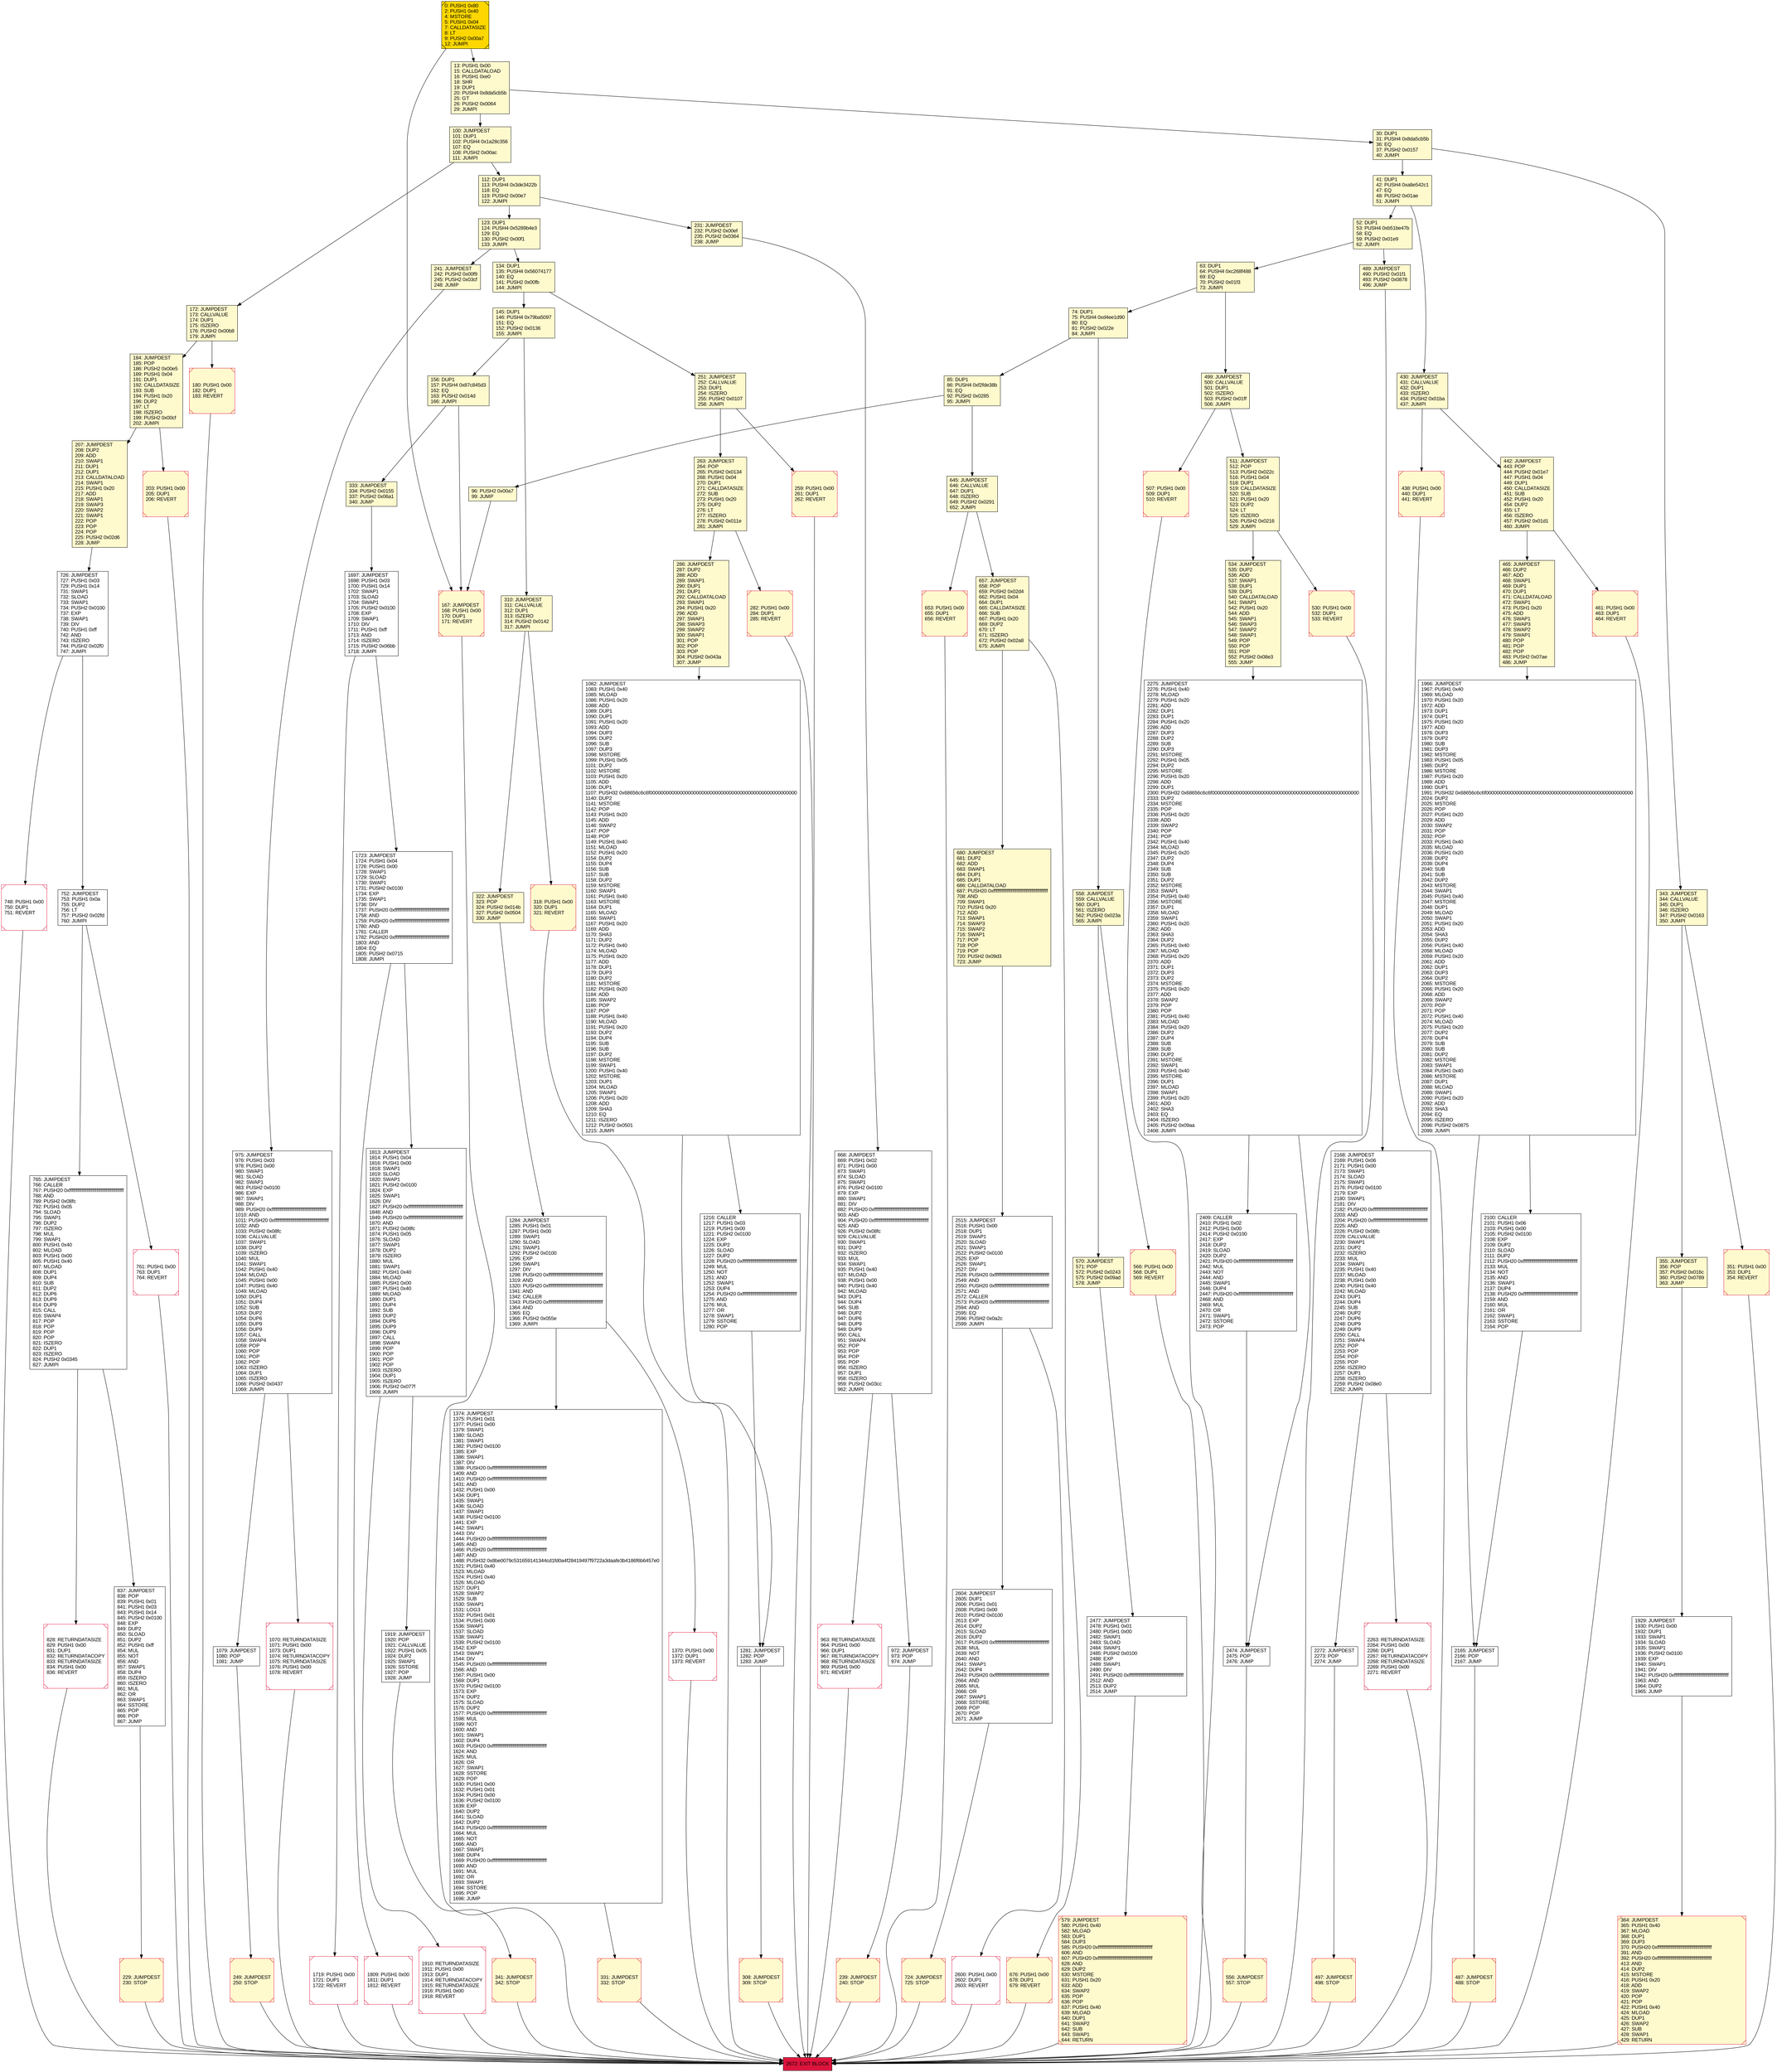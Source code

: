 digraph G {
bgcolor=transparent rankdir=UD;
node [shape=box style=filled color=black fillcolor=white fontname=arial fontcolor=black];
2515 [label="2515: JUMPDEST\l2516: PUSH1 0x00\l2518: DUP1\l2519: SWAP1\l2520: SLOAD\l2521: SWAP1\l2522: PUSH2 0x0100\l2525: EXP\l2526: SWAP1\l2527: DIV\l2528: PUSH20 0xffffffffffffffffffffffffffffffffffffffff\l2549: AND\l2550: PUSH20 0xffffffffffffffffffffffffffffffffffffffff\l2571: AND\l2572: CALLER\l2573: PUSH20 0xffffffffffffffffffffffffffffffffffffffff\l2594: AND\l2595: EQ\l2596: PUSH2 0x0a2c\l2599: JUMPI\l" ];
657 [label="657: JUMPDEST\l658: POP\l659: PUSH2 0x02d4\l662: PUSH1 0x04\l664: DUP1\l665: CALLDATASIZE\l666: SUB\l667: PUSH1 0x20\l669: DUP2\l670: LT\l671: ISZERO\l672: PUSH2 0x02a8\l675: JUMPI\l" fillcolor=lemonchiffon ];
184 [label="184: JUMPDEST\l185: POP\l186: PUSH2 0x00e5\l189: PUSH1 0x04\l191: DUP1\l192: CALLDATASIZE\l193: SUB\l194: PUSH1 0x20\l196: DUP2\l197: LT\l198: ISZERO\l199: PUSH2 0x00cf\l202: JUMPI\l" fillcolor=lemonchiffon ];
355 [label="355: JUMPDEST\l356: POP\l357: PUSH2 0x016c\l360: PUSH2 0x0789\l363: JUMP\l" fillcolor=lemonchiffon ];
676 [label="676: PUSH1 0x00\l678: DUP1\l679: REVERT\l" fillcolor=lemonchiffon shape=Msquare color=crimson ];
134 [label="134: DUP1\l135: PUSH4 0x56074177\l140: EQ\l141: PUSH2 0x00fb\l144: JUMPI\l" fillcolor=lemonchiffon ];
579 [label="579: JUMPDEST\l580: PUSH1 0x40\l582: MLOAD\l583: DUP1\l584: DUP3\l585: PUSH20 0xffffffffffffffffffffffffffffffffffffffff\l606: AND\l607: PUSH20 0xffffffffffffffffffffffffffffffffffffffff\l628: AND\l629: DUP2\l630: MSTORE\l631: PUSH1 0x20\l633: ADD\l634: SWAP2\l635: POP\l636: POP\l637: PUSH1 0x40\l639: MLOAD\l640: DUP1\l641: SWAP2\l642: SUB\l643: SWAP1\l644: RETURN\l" fillcolor=lemonchiffon shape=Msquare color=crimson ];
1079 [label="1079: JUMPDEST\l1080: POP\l1081: JUMP\l" ];
975 [label="975: JUMPDEST\l976: PUSH1 0x03\l978: PUSH1 0x00\l980: SWAP1\l981: SLOAD\l982: SWAP1\l983: PUSH2 0x0100\l986: EXP\l987: SWAP1\l988: DIV\l989: PUSH20 0xffffffffffffffffffffffffffffffffffffffff\l1010: AND\l1011: PUSH20 0xffffffffffffffffffffffffffffffffffffffff\l1032: AND\l1033: PUSH2 0x08fc\l1036: CALLVALUE\l1037: SWAP1\l1038: DUP2\l1039: ISZERO\l1040: MUL\l1041: SWAP1\l1042: PUSH1 0x40\l1044: MLOAD\l1045: PUSH1 0x00\l1047: PUSH1 0x40\l1049: MLOAD\l1050: DUP1\l1051: DUP4\l1052: SUB\l1053: DUP2\l1054: DUP6\l1055: DUP9\l1056: DUP9\l1057: CALL\l1058: SWAP4\l1059: POP\l1060: POP\l1061: POP\l1062: POP\l1063: ISZERO\l1064: DUP1\l1065: ISZERO\l1066: PUSH2 0x0437\l1069: JUMPI\l" ];
1697 [label="1697: JUMPDEST\l1698: PUSH1 0x03\l1700: PUSH1 0x14\l1702: SWAP1\l1703: SLOAD\l1704: SWAP1\l1705: PUSH2 0x0100\l1708: EXP\l1709: SWAP1\l1710: DIV\l1711: PUSH1 0xff\l1713: AND\l1714: ISZERO\l1715: PUSH2 0x06bb\l1718: JUMPI\l" ];
180 [label="180: PUSH1 0x00\l182: DUP1\l183: REVERT\l" fillcolor=lemonchiffon shape=Msquare color=crimson ];
1719 [label="1719: PUSH1 0x00\l1721: DUP1\l1722: REVERT\l" shape=Msquare color=crimson ];
438 [label="438: PUSH1 0x00\l440: DUP1\l441: REVERT\l" fillcolor=lemonchiffon shape=Msquare color=crimson ];
41 [label="41: DUP1\l42: PUSH4 0xa8e542c1\l47: EQ\l48: PUSH2 0x01ae\l51: JUMPI\l" fillcolor=lemonchiffon ];
1919 [label="1919: JUMPDEST\l1920: POP\l1921: CALLVALUE\l1922: PUSH1 0x05\l1924: DUP2\l1925: SWAP1\l1926: SSTORE\l1927: POP\l1928: JUMP\l" ];
2409 [label="2409: CALLER\l2410: PUSH1 0x02\l2412: PUSH1 0x00\l2414: PUSH2 0x0100\l2417: EXP\l2418: DUP2\l2419: SLOAD\l2420: DUP2\l2421: PUSH20 0xffffffffffffffffffffffffffffffffffffffff\l2442: MUL\l2443: NOT\l2444: AND\l2445: SWAP1\l2446: DUP4\l2447: PUSH20 0xffffffffffffffffffffffffffffffffffffffff\l2468: AND\l2469: MUL\l2470: OR\l2471: SWAP1\l2472: SSTORE\l2473: POP\l" ];
1216 [label="1216: CALLER\l1217: PUSH1 0x03\l1219: PUSH1 0x00\l1221: PUSH2 0x0100\l1224: EXP\l1225: DUP2\l1226: SLOAD\l1227: DUP2\l1228: PUSH20 0xffffffffffffffffffffffffffffffffffffffff\l1249: MUL\l1250: NOT\l1251: AND\l1252: SWAP1\l1253: DUP4\l1254: PUSH20 0xffffffffffffffffffffffffffffffffffffffff\l1275: AND\l1276: MUL\l1277: OR\l1278: SWAP1\l1279: SSTORE\l1280: POP\l" ];
251 [label="251: JUMPDEST\l252: CALLVALUE\l253: DUP1\l254: ISZERO\l255: PUSH2 0x0107\l258: JUMPI\l" fillcolor=lemonchiffon ];
1281 [label="1281: JUMPDEST\l1282: POP\l1283: JUMP\l" ];
1723 [label="1723: JUMPDEST\l1724: PUSH1 0x04\l1726: PUSH1 0x00\l1728: SWAP1\l1729: SLOAD\l1730: SWAP1\l1731: PUSH2 0x0100\l1734: EXP\l1735: SWAP1\l1736: DIV\l1737: PUSH20 0xffffffffffffffffffffffffffffffffffffffff\l1758: AND\l1759: PUSH20 0xffffffffffffffffffffffffffffffffffffffff\l1780: AND\l1781: CALLER\l1782: PUSH20 0xffffffffffffffffffffffffffffffffffffffff\l1803: AND\l1804: EQ\l1805: PUSH2 0x0715\l1808: JUMPI\l" ];
828 [label="828: RETURNDATASIZE\l829: PUSH1 0x00\l831: DUP1\l832: RETURNDATACOPY\l833: RETURNDATASIZE\l834: PUSH1 0x00\l836: REVERT\l" shape=Msquare color=crimson ];
322 [label="322: JUMPDEST\l323: POP\l324: PUSH2 0x014b\l327: PUSH2 0x0504\l330: JUMP\l" fillcolor=lemonchiffon ];
765 [label="765: JUMPDEST\l766: CALLER\l767: PUSH20 0xffffffffffffffffffffffffffffffffffffffff\l788: AND\l789: PUSH2 0x08fc\l792: PUSH1 0x05\l794: SLOAD\l795: SWAP1\l796: DUP2\l797: ISZERO\l798: MUL\l799: SWAP1\l800: PUSH1 0x40\l802: MLOAD\l803: PUSH1 0x00\l805: PUSH1 0x40\l807: MLOAD\l808: DUP1\l809: DUP4\l810: SUB\l811: DUP2\l812: DUP6\l813: DUP9\l814: DUP9\l815: CALL\l816: SWAP4\l817: POP\l818: POP\l819: POP\l820: POP\l821: ISZERO\l822: DUP1\l823: ISZERO\l824: PUSH2 0x0345\l827: JUMPI\l" ];
653 [label="653: PUSH1 0x00\l655: DUP1\l656: REVERT\l" fillcolor=lemonchiffon shape=Msquare color=crimson ];
2477 [label="2477: JUMPDEST\l2478: PUSH1 0x01\l2480: PUSH1 0x00\l2482: SWAP1\l2483: SLOAD\l2484: SWAP1\l2485: PUSH2 0x0100\l2488: EXP\l2489: SWAP1\l2490: DIV\l2491: PUSH20 0xffffffffffffffffffffffffffffffffffffffff\l2512: AND\l2513: DUP2\l2514: JUMP\l" ];
63 [label="63: DUP1\l64: PUSH4 0xc268f488\l69: EQ\l70: PUSH2 0x01f3\l73: JUMPI\l" fillcolor=lemonchiffon ];
1070 [label="1070: RETURNDATASIZE\l1071: PUSH1 0x00\l1073: DUP1\l1074: RETURNDATACOPY\l1075: RETURNDATASIZE\l1076: PUSH1 0x00\l1078: REVERT\l" shape=Msquare color=crimson ];
74 [label="74: DUP1\l75: PUSH4 0xd4ee1d90\l80: EQ\l81: PUSH2 0x022e\l84: JUMPI\l" fillcolor=lemonchiffon ];
364 [label="364: JUMPDEST\l365: PUSH1 0x40\l367: MLOAD\l368: DUP1\l369: DUP3\l370: PUSH20 0xffffffffffffffffffffffffffffffffffffffff\l391: AND\l392: PUSH20 0xffffffffffffffffffffffffffffffffffffffff\l413: AND\l414: DUP2\l415: MSTORE\l416: PUSH1 0x20\l418: ADD\l419: SWAP2\l420: POP\l421: POP\l422: PUSH1 0x40\l424: MLOAD\l425: DUP1\l426: SWAP2\l427: SUB\l428: SWAP1\l429: RETURN\l" fillcolor=lemonchiffon shape=Msquare color=crimson ];
724 [label="724: JUMPDEST\l725: STOP\l" fillcolor=lemonchiffon shape=Msquare color=crimson ];
1813 [label="1813: JUMPDEST\l1814: PUSH1 0x04\l1816: PUSH1 0x00\l1818: SWAP1\l1819: SLOAD\l1820: SWAP1\l1821: PUSH2 0x0100\l1824: EXP\l1825: SWAP1\l1826: DIV\l1827: PUSH20 0xffffffffffffffffffffffffffffffffffffffff\l1848: AND\l1849: PUSH20 0xffffffffffffffffffffffffffffffffffffffff\l1870: AND\l1871: PUSH2 0x08fc\l1874: PUSH1 0x05\l1876: SLOAD\l1877: SWAP1\l1878: DUP2\l1879: ISZERO\l1880: MUL\l1881: SWAP1\l1882: PUSH1 0x40\l1884: MLOAD\l1885: PUSH1 0x00\l1887: PUSH1 0x40\l1889: MLOAD\l1890: DUP1\l1891: DUP4\l1892: SUB\l1893: DUP2\l1894: DUP6\l1895: DUP9\l1896: DUP9\l1897: CALL\l1898: SWAP4\l1899: POP\l1900: POP\l1901: POP\l1902: POP\l1903: ISZERO\l1904: DUP1\l1905: ISZERO\l1906: PUSH2 0x077f\l1909: JUMPI\l" ];
343 [label="343: JUMPDEST\l344: CALLVALUE\l345: DUP1\l346: ISZERO\l347: PUSH2 0x0163\l350: JUMPI\l" fillcolor=lemonchiffon ];
748 [label="748: PUSH1 0x00\l750: DUP1\l751: REVERT\l" shape=Msquare color=crimson ];
558 [label="558: JUMPDEST\l559: CALLVALUE\l560: DUP1\l561: ISZERO\l562: PUSH2 0x023a\l565: JUMPI\l" fillcolor=lemonchiffon ];
172 [label="172: JUMPDEST\l173: CALLVALUE\l174: DUP1\l175: ISZERO\l176: PUSH2 0x00b8\l179: JUMPI\l" fillcolor=lemonchiffon ];
1082 [label="1082: JUMPDEST\l1083: PUSH1 0x40\l1085: MLOAD\l1086: PUSH1 0x20\l1088: ADD\l1089: DUP1\l1090: DUP1\l1091: PUSH1 0x20\l1093: ADD\l1094: DUP3\l1095: DUP2\l1096: SUB\l1097: DUP3\l1098: MSTORE\l1099: PUSH1 0x05\l1101: DUP2\l1102: MSTORE\l1103: PUSH1 0x20\l1105: ADD\l1106: DUP1\l1107: PUSH32 0x68656c6c6f000000000000000000000000000000000000000000000000000000\l1140: DUP2\l1141: MSTORE\l1142: POP\l1143: PUSH1 0x20\l1145: ADD\l1146: SWAP2\l1147: POP\l1148: POP\l1149: PUSH1 0x40\l1151: MLOAD\l1152: PUSH1 0x20\l1154: DUP2\l1155: DUP4\l1156: SUB\l1157: SUB\l1158: DUP2\l1159: MSTORE\l1160: SWAP1\l1161: PUSH1 0x40\l1163: MSTORE\l1164: DUP1\l1165: MLOAD\l1166: SWAP1\l1167: PUSH1 0x20\l1169: ADD\l1170: SHA3\l1171: DUP2\l1172: PUSH1 0x40\l1174: MLOAD\l1175: PUSH1 0x20\l1177: ADD\l1178: DUP1\l1179: DUP3\l1180: DUP2\l1181: MSTORE\l1182: PUSH1 0x20\l1184: ADD\l1185: SWAP2\l1186: POP\l1187: POP\l1188: PUSH1 0x40\l1190: MLOAD\l1191: PUSH1 0x20\l1193: DUP2\l1194: DUP4\l1195: SUB\l1196: SUB\l1197: DUP2\l1198: MSTORE\l1199: SWAP1\l1200: PUSH1 0x40\l1202: MSTORE\l1203: DUP1\l1204: MLOAD\l1205: SWAP1\l1206: PUSH1 0x20\l1208: ADD\l1209: SHA3\l1210: EQ\l1211: ISZERO\l1212: PUSH2 0x0501\l1215: JUMPI\l" ];
100 [label="100: JUMPDEST\l101: DUP1\l102: PUSH4 0x1a28c356\l107: EQ\l108: PUSH2 0x00ac\l111: JUMPI\l" fillcolor=lemonchiffon ];
2165 [label="2165: JUMPDEST\l2166: POP\l2167: JUMP\l" ];
752 [label="752: JUMPDEST\l753: PUSH1 0x0a\l755: DUP2\l756: LT\l757: PUSH2 0x02fd\l760: JUMPI\l" ];
761 [label="761: PUSH1 0x00\l763: DUP1\l764: REVERT\l" shape=Msquare color=crimson ];
156 [label="156: DUP1\l157: PUSH4 0x87c845d3\l162: EQ\l163: PUSH2 0x014d\l166: JUMPI\l" fillcolor=lemonchiffon ];
507 [label="507: PUSH1 0x00\l509: DUP1\l510: REVERT\l" fillcolor=lemonchiffon shape=Msquare color=crimson ];
442 [label="442: JUMPDEST\l443: POP\l444: PUSH2 0x01e7\l447: PUSH1 0x04\l449: DUP1\l450: CALLDATASIZE\l451: SUB\l452: PUSH1 0x20\l454: DUP2\l455: LT\l456: ISZERO\l457: PUSH2 0x01d1\l460: JUMPI\l" fillcolor=lemonchiffon ];
2100 [label="2100: CALLER\l2101: PUSH1 0x06\l2103: PUSH1 0x00\l2105: PUSH2 0x0100\l2108: EXP\l2109: DUP2\l2110: SLOAD\l2111: DUP2\l2112: PUSH20 0xffffffffffffffffffffffffffffffffffffffff\l2133: MUL\l2134: NOT\l2135: AND\l2136: SWAP1\l2137: DUP4\l2138: PUSH20 0xffffffffffffffffffffffffffffffffffffffff\l2159: AND\l2160: MUL\l2161: OR\l2162: SWAP1\l2163: SSTORE\l2164: POP\l" ];
497 [label="497: JUMPDEST\l498: STOP\l" fillcolor=lemonchiffon shape=Msquare color=crimson ];
726 [label="726: JUMPDEST\l727: PUSH1 0x03\l729: PUSH1 0x14\l731: SWAP1\l732: SLOAD\l733: SWAP1\l734: PUSH2 0x0100\l737: EXP\l738: SWAP1\l739: DIV\l740: PUSH1 0xff\l742: AND\l743: ISZERO\l744: PUSH2 0x02f0\l747: JUMPI\l" ];
203 [label="203: PUSH1 0x00\l205: DUP1\l206: REVERT\l" fillcolor=lemonchiffon shape=Msquare color=crimson ];
461 [label="461: PUSH1 0x00\l463: DUP1\l464: REVERT\l" fillcolor=lemonchiffon shape=Msquare color=crimson ];
249 [label="249: JUMPDEST\l250: STOP\l" fillcolor=lemonchiffon shape=Msquare color=crimson ];
1910 [label="1910: RETURNDATASIZE\l1911: PUSH1 0x00\l1913: DUP1\l1914: RETURNDATACOPY\l1915: RETURNDATASIZE\l1916: PUSH1 0x00\l1918: REVERT\l" shape=Msquare color=crimson ];
145 [label="145: DUP1\l146: PUSH4 0x79ba5097\l151: EQ\l152: PUSH2 0x0136\l155: JUMPI\l" fillcolor=lemonchiffon ];
2672 [label="2672: EXIT BLOCK\l" fillcolor=crimson ];
229 [label="229: JUMPDEST\l230: STOP\l" fillcolor=lemonchiffon shape=Msquare color=crimson ];
85 [label="85: DUP1\l86: PUSH4 0xf2fde38b\l91: EQ\l92: PUSH2 0x0285\l95: JUMPI\l" fillcolor=lemonchiffon ];
487 [label="487: JUMPDEST\l488: STOP\l" fillcolor=lemonchiffon shape=Msquare color=crimson ];
868 [label="868: JUMPDEST\l869: PUSH1 0x02\l871: PUSH1 0x00\l873: SWAP1\l874: SLOAD\l875: SWAP1\l876: PUSH2 0x0100\l879: EXP\l880: SWAP1\l881: DIV\l882: PUSH20 0xffffffffffffffffffffffffffffffffffffffff\l903: AND\l904: PUSH20 0xffffffffffffffffffffffffffffffffffffffff\l925: AND\l926: PUSH2 0x08fc\l929: CALLVALUE\l930: SWAP1\l931: DUP2\l932: ISZERO\l933: MUL\l934: SWAP1\l935: PUSH1 0x40\l937: MLOAD\l938: PUSH1 0x00\l940: PUSH1 0x40\l942: MLOAD\l943: DUP1\l944: DUP4\l945: SUB\l946: DUP2\l947: DUP6\l948: DUP9\l949: DUP9\l950: CALL\l951: SWAP4\l952: POP\l953: POP\l954: POP\l955: POP\l956: ISZERO\l957: DUP1\l958: ISZERO\l959: PUSH2 0x03cc\l962: JUMPI\l" ];
239 [label="239: JUMPDEST\l240: STOP\l" fillcolor=lemonchiffon shape=Msquare color=crimson ];
1284 [label="1284: JUMPDEST\l1285: PUSH1 0x01\l1287: PUSH1 0x00\l1289: SWAP1\l1290: SLOAD\l1291: SWAP1\l1292: PUSH2 0x0100\l1295: EXP\l1296: SWAP1\l1297: DIV\l1298: PUSH20 0xffffffffffffffffffffffffffffffffffffffff\l1319: AND\l1320: PUSH20 0xffffffffffffffffffffffffffffffffffffffff\l1341: AND\l1342: CALLER\l1343: PUSH20 0xffffffffffffffffffffffffffffffffffffffff\l1364: AND\l1365: EQ\l1366: PUSH2 0x055e\l1369: JUMPI\l" ];
2168 [label="2168: JUMPDEST\l2169: PUSH1 0x06\l2171: PUSH1 0x00\l2173: SWAP1\l2174: SLOAD\l2175: SWAP1\l2176: PUSH2 0x0100\l2179: EXP\l2180: SWAP1\l2181: DIV\l2182: PUSH20 0xffffffffffffffffffffffffffffffffffffffff\l2203: AND\l2204: PUSH20 0xffffffffffffffffffffffffffffffffffffffff\l2225: AND\l2226: PUSH2 0x08fc\l2229: CALLVALUE\l2230: SWAP1\l2231: DUP2\l2232: ISZERO\l2233: MUL\l2234: SWAP1\l2235: PUSH1 0x40\l2237: MLOAD\l2238: PUSH1 0x00\l2240: PUSH1 0x40\l2242: MLOAD\l2243: DUP1\l2244: DUP4\l2245: SUB\l2246: DUP2\l2247: DUP6\l2248: DUP9\l2249: DUP9\l2250: CALL\l2251: SWAP4\l2252: POP\l2253: POP\l2254: POP\l2255: POP\l2256: ISZERO\l2257: DUP1\l2258: ISZERO\l2259: PUSH2 0x08e0\l2262: JUMPI\l" ];
2600 [label="2600: PUSH1 0x00\l2602: DUP1\l2603: REVERT\l" shape=Msquare color=crimson ];
2474 [label="2474: JUMPDEST\l2475: POP\l2476: JUMP\l" ];
30 [label="30: DUP1\l31: PUSH4 0x8da5cb5b\l36: EQ\l37: PUSH2 0x0157\l40: JUMPI\l" fillcolor=lemonchiffon ];
645 [label="645: JUMPDEST\l646: CALLVALUE\l647: DUP1\l648: ISZERO\l649: PUSH2 0x0291\l652: JUMPI\l" fillcolor=lemonchiffon ];
1966 [label="1966: JUMPDEST\l1967: PUSH1 0x40\l1969: MLOAD\l1970: PUSH1 0x20\l1972: ADD\l1973: DUP1\l1974: DUP1\l1975: PUSH1 0x20\l1977: ADD\l1978: DUP3\l1979: DUP2\l1980: SUB\l1981: DUP3\l1982: MSTORE\l1983: PUSH1 0x05\l1985: DUP2\l1986: MSTORE\l1987: PUSH1 0x20\l1989: ADD\l1990: DUP1\l1991: PUSH32 0x68656c6c6f000000000000000000000000000000000000000000000000000000\l2024: DUP2\l2025: MSTORE\l2026: POP\l2027: PUSH1 0x20\l2029: ADD\l2030: SWAP2\l2031: POP\l2032: POP\l2033: PUSH1 0x40\l2035: MLOAD\l2036: PUSH1 0x20\l2038: DUP2\l2039: DUP4\l2040: SUB\l2041: SUB\l2042: DUP2\l2043: MSTORE\l2044: SWAP1\l2045: PUSH1 0x40\l2047: MSTORE\l2048: DUP1\l2049: MLOAD\l2050: SWAP1\l2051: PUSH1 0x20\l2053: ADD\l2054: SHA3\l2055: DUP2\l2056: PUSH1 0x40\l2058: MLOAD\l2059: PUSH1 0x20\l2061: ADD\l2062: DUP1\l2063: DUP3\l2064: DUP2\l2065: MSTORE\l2066: PUSH1 0x20\l2068: ADD\l2069: SWAP2\l2070: POP\l2071: POP\l2072: PUSH1 0x40\l2074: MLOAD\l2075: PUSH1 0x20\l2077: DUP2\l2078: DUP4\l2079: SUB\l2080: SUB\l2081: DUP2\l2082: MSTORE\l2083: SWAP1\l2084: PUSH1 0x40\l2086: MSTORE\l2087: DUP1\l2088: MLOAD\l2089: SWAP1\l2090: PUSH1 0x20\l2092: ADD\l2093: SHA3\l2094: EQ\l2095: ISZERO\l2096: PUSH2 0x0875\l2099: JUMPI\l" ];
0 [label="0: PUSH1 0x80\l2: PUSH1 0x40\l4: MSTORE\l5: PUSH1 0x04\l7: CALLDATASIZE\l8: LT\l9: PUSH2 0x00a7\l12: JUMPI\l" fillcolor=lemonchiffon shape=Msquare fillcolor=gold ];
566 [label="566: PUSH1 0x00\l568: DUP1\l569: REVERT\l" fillcolor=lemonchiffon shape=Msquare color=crimson ];
489 [label="489: JUMPDEST\l490: PUSH2 0x01f1\l493: PUSH2 0x0878\l496: JUMP\l" fillcolor=lemonchiffon ];
286 [label="286: JUMPDEST\l287: DUP2\l288: ADD\l289: SWAP1\l290: DUP1\l291: DUP1\l292: CALLDATALOAD\l293: SWAP1\l294: PUSH1 0x20\l296: ADD\l297: SWAP1\l298: SWAP3\l299: SWAP2\l300: SWAP1\l301: POP\l302: POP\l303: POP\l304: PUSH2 0x043a\l307: JUMP\l" fillcolor=lemonchiffon ];
318 [label="318: PUSH1 0x00\l320: DUP1\l321: REVERT\l" fillcolor=lemonchiffon shape=Msquare color=crimson ];
308 [label="308: JUMPDEST\l309: STOP\l" fillcolor=lemonchiffon shape=Msquare color=crimson ];
167 [label="167: JUMPDEST\l168: PUSH1 0x00\l170: DUP1\l171: REVERT\l" fillcolor=lemonchiffon shape=Msquare color=crimson ];
259 [label="259: PUSH1 0x00\l261: DUP1\l262: REVERT\l" fillcolor=lemonchiffon shape=Msquare color=crimson ];
52 [label="52: DUP1\l53: PUSH4 0xb51be47b\l58: EQ\l59: PUSH2 0x01e9\l62: JUMPI\l" fillcolor=lemonchiffon ];
310 [label="310: JUMPDEST\l311: CALLVALUE\l312: DUP1\l313: ISZERO\l314: PUSH2 0x0142\l317: JUMPI\l" fillcolor=lemonchiffon ];
2604 [label="2604: JUMPDEST\l2605: DUP1\l2606: PUSH1 0x01\l2608: PUSH1 0x00\l2610: PUSH2 0x0100\l2613: EXP\l2614: DUP2\l2615: SLOAD\l2616: DUP2\l2617: PUSH20 0xffffffffffffffffffffffffffffffffffffffff\l2638: MUL\l2639: NOT\l2640: AND\l2641: SWAP1\l2642: DUP4\l2643: PUSH20 0xffffffffffffffffffffffffffffffffffffffff\l2664: AND\l2665: MUL\l2666: OR\l2667: SWAP1\l2668: SSTORE\l2669: POP\l2670: POP\l2671: JUMP\l" ];
1809 [label="1809: PUSH1 0x00\l1811: DUP1\l1812: REVERT\l" shape=Msquare color=crimson ];
112 [label="112: DUP1\l113: PUSH4 0x3de3422b\l118: EQ\l119: PUSH2 0x00e7\l122: JUMPI\l" fillcolor=lemonchiffon ];
123 [label="123: DUP1\l124: PUSH4 0x5289b4e3\l129: EQ\l130: PUSH2 0x00f1\l133: JUMPI\l" fillcolor=lemonchiffon ];
530 [label="530: PUSH1 0x00\l532: DUP1\l533: REVERT\l" fillcolor=lemonchiffon shape=Msquare color=crimson ];
207 [label="207: JUMPDEST\l208: DUP2\l209: ADD\l210: SWAP1\l211: DUP1\l212: DUP1\l213: CALLDATALOAD\l214: SWAP1\l215: PUSH1 0x20\l217: ADD\l218: SWAP1\l219: SWAP3\l220: SWAP2\l221: SWAP1\l222: POP\l223: POP\l224: POP\l225: PUSH2 0x02d6\l228: JUMP\l" fillcolor=lemonchiffon ];
96 [label="96: PUSH2 0x00a7\l99: JUMP\l" fillcolor=lemonchiffon ];
465 [label="465: JUMPDEST\l466: DUP2\l467: ADD\l468: SWAP1\l469: DUP1\l470: DUP1\l471: CALLDATALOAD\l472: SWAP1\l473: PUSH1 0x20\l475: ADD\l476: SWAP1\l477: SWAP3\l478: SWAP2\l479: SWAP1\l480: POP\l481: POP\l482: POP\l483: PUSH2 0x07ae\l486: JUMP\l" fillcolor=lemonchiffon ];
556 [label="556: JUMPDEST\l557: STOP\l" fillcolor=lemonchiffon shape=Msquare color=crimson ];
837 [label="837: JUMPDEST\l838: POP\l839: PUSH1 0x01\l841: PUSH1 0x03\l843: PUSH1 0x14\l845: PUSH2 0x0100\l848: EXP\l849: DUP2\l850: SLOAD\l851: DUP2\l852: PUSH1 0xff\l854: MUL\l855: NOT\l856: AND\l857: SWAP1\l858: DUP4\l859: ISZERO\l860: ISZERO\l861: MUL\l862: OR\l863: SWAP1\l864: SSTORE\l865: POP\l866: POP\l867: JUMP\l" ];
282 [label="282: PUSH1 0x00\l284: DUP1\l285: REVERT\l" fillcolor=lemonchiffon shape=Msquare color=crimson ];
1929 [label="1929: JUMPDEST\l1930: PUSH1 0x00\l1932: DUP1\l1933: SWAP1\l1934: SLOAD\l1935: SWAP1\l1936: PUSH2 0x0100\l1939: EXP\l1940: SWAP1\l1941: DIV\l1942: PUSH20 0xffffffffffffffffffffffffffffffffffffffff\l1963: AND\l1964: DUP2\l1965: JUMP\l" ];
341 [label="341: JUMPDEST\l342: STOP\l" fillcolor=lemonchiffon shape=Msquare color=crimson ];
680 [label="680: JUMPDEST\l681: DUP2\l682: ADD\l683: SWAP1\l684: DUP1\l685: DUP1\l686: CALLDATALOAD\l687: PUSH20 0xffffffffffffffffffffffffffffffffffffffff\l708: AND\l709: SWAP1\l710: PUSH1 0x20\l712: ADD\l713: SWAP1\l714: SWAP3\l715: SWAP2\l716: SWAP1\l717: POP\l718: POP\l719: POP\l720: PUSH2 0x09d3\l723: JUMP\l" fillcolor=lemonchiffon ];
430 [label="430: JUMPDEST\l431: CALLVALUE\l432: DUP1\l433: ISZERO\l434: PUSH2 0x01ba\l437: JUMPI\l" fillcolor=lemonchiffon ];
2272 [label="2272: JUMPDEST\l2273: POP\l2274: JUMP\l" ];
499 [label="499: JUMPDEST\l500: CALLVALUE\l501: DUP1\l502: ISZERO\l503: PUSH2 0x01ff\l506: JUMPI\l" fillcolor=lemonchiffon ];
2263 [label="2263: RETURNDATASIZE\l2264: PUSH1 0x00\l2266: DUP1\l2267: RETURNDATACOPY\l2268: RETURNDATASIZE\l2269: PUSH1 0x00\l2271: REVERT\l" shape=Msquare color=crimson ];
333 [label="333: JUMPDEST\l334: PUSH2 0x0155\l337: PUSH2 0x06a1\l340: JUMP\l" fillcolor=lemonchiffon ];
963 [label="963: RETURNDATASIZE\l964: PUSH1 0x00\l966: DUP1\l967: RETURNDATACOPY\l968: RETURNDATASIZE\l969: PUSH1 0x00\l971: REVERT\l" shape=Msquare color=crimson ];
241 [label="241: JUMPDEST\l242: PUSH2 0x00f9\l245: PUSH2 0x03cf\l248: JUMP\l" fillcolor=lemonchiffon ];
1374 [label="1374: JUMPDEST\l1375: PUSH1 0x01\l1377: PUSH1 0x00\l1379: SWAP1\l1380: SLOAD\l1381: SWAP1\l1382: PUSH2 0x0100\l1385: EXP\l1386: SWAP1\l1387: DIV\l1388: PUSH20 0xffffffffffffffffffffffffffffffffffffffff\l1409: AND\l1410: PUSH20 0xffffffffffffffffffffffffffffffffffffffff\l1431: AND\l1432: PUSH1 0x00\l1434: DUP1\l1435: SWAP1\l1436: SLOAD\l1437: SWAP1\l1438: PUSH2 0x0100\l1441: EXP\l1442: SWAP1\l1443: DIV\l1444: PUSH20 0xffffffffffffffffffffffffffffffffffffffff\l1465: AND\l1466: PUSH20 0xffffffffffffffffffffffffffffffffffffffff\l1487: AND\l1488: PUSH32 0x8be0079c531659141344cd1fd0a4f28419497f9722a3daafe3b4186f6b6457e0\l1521: PUSH1 0x40\l1523: MLOAD\l1524: PUSH1 0x40\l1526: MLOAD\l1527: DUP1\l1528: SWAP2\l1529: SUB\l1530: SWAP1\l1531: LOG3\l1532: PUSH1 0x01\l1534: PUSH1 0x00\l1536: SWAP1\l1537: SLOAD\l1538: SWAP1\l1539: PUSH2 0x0100\l1542: EXP\l1543: SWAP1\l1544: DIV\l1545: PUSH20 0xffffffffffffffffffffffffffffffffffffffff\l1566: AND\l1567: PUSH1 0x00\l1569: DUP1\l1570: PUSH2 0x0100\l1573: EXP\l1574: DUP2\l1575: SLOAD\l1576: DUP2\l1577: PUSH20 0xffffffffffffffffffffffffffffffffffffffff\l1598: MUL\l1599: NOT\l1600: AND\l1601: SWAP1\l1602: DUP4\l1603: PUSH20 0xffffffffffffffffffffffffffffffffffffffff\l1624: AND\l1625: MUL\l1626: OR\l1627: SWAP1\l1628: SSTORE\l1629: POP\l1630: PUSH1 0x00\l1632: PUSH1 0x01\l1634: PUSH1 0x00\l1636: PUSH2 0x0100\l1639: EXP\l1640: DUP2\l1641: SLOAD\l1642: DUP2\l1643: PUSH20 0xffffffffffffffffffffffffffffffffffffffff\l1664: MUL\l1665: NOT\l1666: AND\l1667: SWAP1\l1668: DUP4\l1669: PUSH20 0xffffffffffffffffffffffffffffffffffffffff\l1690: AND\l1691: MUL\l1692: OR\l1693: SWAP1\l1694: SSTORE\l1695: POP\l1696: JUMP\l" ];
331 [label="331: JUMPDEST\l332: STOP\l" fillcolor=lemonchiffon shape=Msquare color=crimson ];
2275 [label="2275: JUMPDEST\l2276: PUSH1 0x40\l2278: MLOAD\l2279: PUSH1 0x20\l2281: ADD\l2282: DUP1\l2283: DUP1\l2284: PUSH1 0x20\l2286: ADD\l2287: DUP3\l2288: DUP2\l2289: SUB\l2290: DUP3\l2291: MSTORE\l2292: PUSH1 0x05\l2294: DUP2\l2295: MSTORE\l2296: PUSH1 0x20\l2298: ADD\l2299: DUP1\l2300: PUSH32 0x68656c6c6f000000000000000000000000000000000000000000000000000000\l2333: DUP2\l2334: MSTORE\l2335: POP\l2336: PUSH1 0x20\l2338: ADD\l2339: SWAP2\l2340: POP\l2341: POP\l2342: PUSH1 0x40\l2344: MLOAD\l2345: PUSH1 0x20\l2347: DUP2\l2348: DUP4\l2349: SUB\l2350: SUB\l2351: DUP2\l2352: MSTORE\l2353: SWAP1\l2354: PUSH1 0x40\l2356: MSTORE\l2357: DUP1\l2358: MLOAD\l2359: SWAP1\l2360: PUSH1 0x20\l2362: ADD\l2363: SHA3\l2364: DUP2\l2365: PUSH1 0x40\l2367: MLOAD\l2368: PUSH1 0x20\l2370: ADD\l2371: DUP1\l2372: DUP3\l2373: DUP2\l2374: MSTORE\l2375: PUSH1 0x20\l2377: ADD\l2378: SWAP2\l2379: POP\l2380: POP\l2381: PUSH1 0x40\l2383: MLOAD\l2384: PUSH1 0x20\l2386: DUP2\l2387: DUP4\l2388: SUB\l2389: SUB\l2390: DUP2\l2391: MSTORE\l2392: SWAP1\l2393: PUSH1 0x40\l2395: MSTORE\l2396: DUP1\l2397: MLOAD\l2398: SWAP1\l2399: PUSH1 0x20\l2401: ADD\l2402: SHA3\l2403: EQ\l2404: ISZERO\l2405: PUSH2 0x09aa\l2408: JUMPI\l" ];
570 [label="570: JUMPDEST\l571: POP\l572: PUSH2 0x0243\l575: PUSH2 0x09ad\l578: JUMP\l" fillcolor=lemonchiffon ];
972 [label="972: JUMPDEST\l973: POP\l974: JUMP\l" ];
263 [label="263: JUMPDEST\l264: POP\l265: PUSH2 0x0134\l268: PUSH1 0x04\l270: DUP1\l271: CALLDATASIZE\l272: SUB\l273: PUSH1 0x20\l275: DUP2\l276: LT\l277: ISZERO\l278: PUSH2 0x011e\l281: JUMPI\l" fillcolor=lemonchiffon ];
13 [label="13: PUSH1 0x00\l15: CALLDATALOAD\l16: PUSH1 0xe0\l18: SHR\l19: DUP1\l20: PUSH4 0x8da5cb5b\l25: GT\l26: PUSH2 0x0064\l29: JUMPI\l" fillcolor=lemonchiffon ];
534 [label="534: JUMPDEST\l535: DUP2\l536: ADD\l537: SWAP1\l538: DUP1\l539: DUP1\l540: CALLDATALOAD\l541: SWAP1\l542: PUSH1 0x20\l544: ADD\l545: SWAP1\l546: SWAP3\l547: SWAP2\l548: SWAP1\l549: POP\l550: POP\l551: POP\l552: PUSH2 0x08e3\l555: JUMP\l" fillcolor=lemonchiffon ];
1370 [label="1370: PUSH1 0x00\l1372: DUP1\l1373: REVERT\l" shape=Msquare color=crimson ];
511 [label="511: JUMPDEST\l512: POP\l513: PUSH2 0x022c\l516: PUSH1 0x04\l518: DUP1\l519: CALLDATASIZE\l520: SUB\l521: PUSH1 0x20\l523: DUP2\l524: LT\l525: ISZERO\l526: PUSH2 0x0216\l529: JUMPI\l" fillcolor=lemonchiffon ];
351 [label="351: PUSH1 0x00\l353: DUP1\l354: REVERT\l" fillcolor=lemonchiffon shape=Msquare color=crimson ];
231 [label="231: JUMPDEST\l232: PUSH2 0x00ef\l235: PUSH2 0x0364\l238: JUMP\l" fillcolor=lemonchiffon ];
112 -> 123;
229 -> 2672;
657 -> 676;
975 -> 1079;
1374 -> 331;
100 -> 172;
487 -> 2672;
1697 -> 1719;
511 -> 534;
1216 -> 1281;
63 -> 74;
239 -> 2672;
752 -> 761;
765 -> 828;
497 -> 2672;
489 -> 2168;
96 -> 167;
203 -> 2672;
461 -> 2672;
249 -> 2672;
1910 -> 2672;
534 -> 2275;
2165 -> 487;
2477 -> 579;
975 -> 1070;
761 -> 2672;
134 -> 251;
507 -> 2672;
726 -> 748;
465 -> 1966;
1813 -> 1910;
724 -> 2672;
52 -> 489;
442 -> 461;
726 -> 752;
1697 -> 1723;
2474 -> 556;
0 -> 167;
145 -> 156;
310 -> 318;
499 -> 511;
2100 -> 2165;
748 -> 2672;
172 -> 180;
1070 -> 2672;
2168 -> 2272;
74 -> 85;
2168 -> 2263;
343 -> 355;
112 -> 231;
263 -> 282;
364 -> 2672;
511 -> 530;
172 -> 184;
322 -> 1284;
828 -> 2672;
653 -> 2672;
1813 -> 1919;
579 -> 2672;
0 -> 13;
134 -> 145;
180 -> 2672;
1723 -> 1813;
1719 -> 2672;
438 -> 2672;
74 -> 558;
123 -> 241;
2275 -> 2474;
263 -> 286;
184 -> 203;
1082 -> 1216;
676 -> 2672;
1082 -> 1281;
13 -> 30;
752 -> 765;
1079 -> 249;
310 -> 322;
1929 -> 364;
251 -> 259;
231 -> 868;
1281 -> 308;
1284 -> 1370;
2515 -> 2600;
645 -> 657;
1370 -> 2672;
156 -> 333;
351 -> 2672;
499 -> 507;
868 -> 972;
972 -> 239;
30 -> 41;
765 -> 837;
2409 -> 2474;
1723 -> 1809;
430 -> 442;
52 -> 63;
645 -> 653;
1284 -> 1374;
2272 -> 497;
868 -> 963;
13 -> 100;
963 -> 2672;
2515 -> 2604;
331 -> 2672;
341 -> 2672;
184 -> 207;
41 -> 52;
343 -> 351;
558 -> 570;
355 -> 1929;
123 -> 134;
2263 -> 2672;
1809 -> 2672;
1966 -> 2165;
680 -> 2515;
530 -> 2672;
30 -> 343;
145 -> 310;
558 -> 566;
333 -> 1697;
657 -> 680;
241 -> 975;
556 -> 2672;
837 -> 229;
85 -> 96;
282 -> 2672;
286 -> 1082;
308 -> 2672;
207 -> 726;
430 -> 438;
167 -> 2672;
259 -> 2672;
251 -> 263;
570 -> 2477;
41 -> 430;
1919 -> 341;
100 -> 112;
442 -> 465;
566 -> 2672;
2604 -> 724;
318 -> 2672;
1966 -> 2100;
63 -> 499;
2600 -> 2672;
156 -> 167;
2275 -> 2409;
85 -> 645;
}